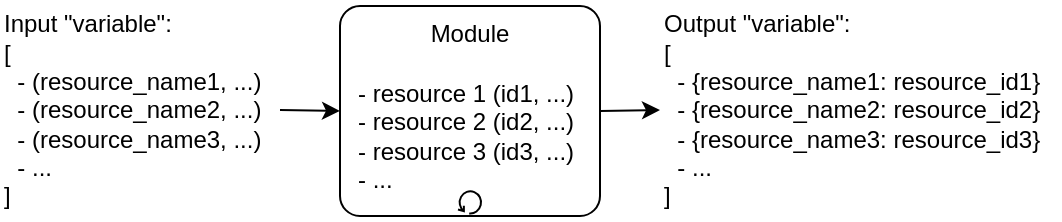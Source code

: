 <mxfile version="17.4.2" type="device"><diagram id="1RGk5nq2bifERmPp8Bfd" name="Page-1"><mxGraphModel dx="716" dy="448" grid="1" gridSize="10" guides="1" tooltips="1" connect="1" arrows="1" fold="1" page="1" pageScale="1" pageWidth="850" pageHeight="1100" math="0" shadow="0"><root><mxCell id="0"/><mxCell id="1" parent="0"/><mxCell id="XT-ZV_pxHmS3zNQgJEtn-2" value="" style="endArrow=classic;html=1;rounded=0;entryX=0;entryY=0.5;entryDx=0;entryDy=0;entryPerimeter=0;" edge="1" parent="1" target="XT-ZV_pxHmS3zNQgJEtn-4"><mxGeometry width="50" height="50" relative="1" as="geometry"><mxPoint x="320" y="260" as="sourcePoint"/><mxPoint x="305" y="259.86" as="targetPoint"/></mxGeometry></mxCell><mxCell id="XT-ZV_pxHmS3zNQgJEtn-3" value="Input &quot;variable&quot;:&lt;br&gt;[&lt;br&gt;&amp;nbsp; - (resource_name1, ...)&lt;br&gt;&amp;nbsp; - (resource_name2, ...)&lt;br&gt;&amp;nbsp; - (resource_name3, ...)&lt;br&gt;&amp;nbsp; - ...&lt;br&gt;]" style="text;html=1;strokeColor=none;fillColor=none;align=left;verticalAlign=middle;whiteSpace=wrap;rounded=0;" vertex="1" parent="1"><mxGeometry x="180" y="205" width="140" height="110" as="geometry"/></mxCell><mxCell id="XT-ZV_pxHmS3zNQgJEtn-4" value="Module" style="points=[[0.25,0,0],[0.5,0,0],[0.75,0,0],[1,0.25,0],[1,0.5,0],[1,0.75,0],[0.75,1,0],[0.5,1,0],[0.25,1,0],[0,0.75,0],[0,0.5,0],[0,0.25,0]];shape=mxgraph.bpmn.task;whiteSpace=wrap;rectStyle=rounded;size=10;taskMarker=abstract;isLoopStandard=1;verticalAlign=top;" vertex="1" parent="1"><mxGeometry x="350" y="208" width="130" height="105" as="geometry"/></mxCell><mxCell id="XT-ZV_pxHmS3zNQgJEtn-5" value="- resource 1 (id1, ...)&lt;br&gt;- resource 2 (id2, ...)&lt;br&gt;- resource 3 (id3, ...)&lt;br&gt;- ..." style="text;html=1;strokeColor=none;fillColor=none;align=left;verticalAlign=middle;whiteSpace=wrap;rounded=0;" vertex="1" parent="1"><mxGeometry x="357" y="233" width="115" height="80" as="geometry"/></mxCell><mxCell id="XT-ZV_pxHmS3zNQgJEtn-6" value="Output &quot;variable&quot;:&lt;br&gt;[&lt;br&gt;&amp;nbsp; - {resource_name1: resource_id1}&lt;br&gt;&amp;nbsp; - {resource_name2: resource_id2}&lt;br&gt;&amp;nbsp; - {resource_name3: resource_id3}&lt;br&gt;&amp;nbsp; - ...&lt;br&gt;]" style="text;html=1;strokeColor=none;fillColor=none;align=left;verticalAlign=middle;whiteSpace=wrap;rounded=0;" vertex="1" parent="1"><mxGeometry x="510" y="205" width="200" height="110" as="geometry"/></mxCell><mxCell id="XT-ZV_pxHmS3zNQgJEtn-7" value="" style="endArrow=classic;html=1;rounded=0;exitX=1;exitY=0.5;exitDx=0;exitDy=0;exitPerimeter=0;" edge="1" parent="1" source="XT-ZV_pxHmS3zNQgJEtn-4"><mxGeometry width="50" height="50" relative="1" as="geometry"><mxPoint x="510" y="270" as="sourcePoint"/><mxPoint x="510" y="260" as="targetPoint"/></mxGeometry></mxCell></root></mxGraphModel></diagram></mxfile>